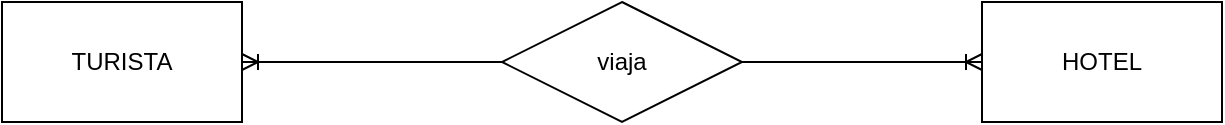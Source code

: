 <mxfile version="20.7.4" type="device" pages="9"><diagram id="7Biz6ObxISlbo6kRISW6" name="02-turistas-hoteles"><mxGraphModel dx="629" dy="646" grid="1" gridSize="10" guides="1" tooltips="1" connect="1" arrows="1" fold="1" page="1" pageScale="1" pageWidth="1169" pageHeight="827" math="0" shadow="0"><root><mxCell id="0"/><mxCell id="1" parent="0"/><mxCell id="pKk3KLmKgAxF_ej8kQSX-1" value="TURISTA" style="rounded=0;whiteSpace=wrap;html=1;" vertex="1" parent="1"><mxGeometry x="190" y="280" width="120" height="60" as="geometry"/></mxCell><mxCell id="pKk3KLmKgAxF_ej8kQSX-2" value="HOTEL" style="rounded=0;whiteSpace=wrap;html=1;" vertex="1" parent="1"><mxGeometry x="680" y="280" width="120" height="60" as="geometry"/></mxCell><mxCell id="pKk3KLmKgAxF_ej8kQSX-3" value="viaja" style="shape=rhombus;perimeter=rhombusPerimeter;whiteSpace=wrap;html=1;align=center;" vertex="1" parent="1"><mxGeometry x="440" y="280" width="120" height="60" as="geometry"/></mxCell><mxCell id="pKk3KLmKgAxF_ej8kQSX-5" value="" style="edgeStyle=entityRelationEdgeStyle;fontSize=12;html=1;endArrow=ERoneToMany;rounded=0;strokeWidth=1;entryX=1;entryY=0.5;entryDx=0;entryDy=0;exitX=0;exitY=0.5;exitDx=0;exitDy=0;" edge="1" parent="1" source="pKk3KLmKgAxF_ej8kQSX-3" target="pKk3KLmKgAxF_ej8kQSX-1"><mxGeometry width="100" height="100" relative="1" as="geometry"><mxPoint x="370" y="420" as="sourcePoint"/><mxPoint x="470" y="320" as="targetPoint"/></mxGeometry></mxCell><mxCell id="pKk3KLmKgAxF_ej8kQSX-6" value="" style="edgeStyle=entityRelationEdgeStyle;fontSize=12;html=1;endArrow=ERoneToMany;rounded=0;strokeWidth=1;entryX=0;entryY=0.5;entryDx=0;entryDy=0;exitX=1;exitY=0.5;exitDx=0;exitDy=0;" edge="1" parent="1" source="pKk3KLmKgAxF_ej8kQSX-3" target="pKk3KLmKgAxF_ej8kQSX-2"><mxGeometry width="100" height="100" relative="1" as="geometry"><mxPoint x="370" y="420" as="sourcePoint"/><mxPoint x="470" y="320" as="targetPoint"/></mxGeometry></mxCell></root></mxGraphModel></diagram><diagram id="ku_hWPQkqWwqOMfVdwgn" name="03-reyes"><mxGraphModel dx="2081" dy="937" grid="1" gridSize="10" guides="1" tooltips="1" connect="1" arrows="1" fold="1" page="1" pageScale="1" pageWidth="1169" pageHeight="827" math="0" shadow="0"><root><mxCell id="0"/><mxCell id="1" parent="0"/><mxCell id="S57xpXmTRe5Mco-njou3-1" value="REY" style="rounded=0;whiteSpace=wrap;html=1;" vertex="1" parent="1"><mxGeometry x="180" y="320" width="120" height="60" as="geometry"/></mxCell><mxCell id="S57xpXmTRe5Mco-njou3-2" value="PAIS" style="rounded=0;whiteSpace=wrap;html=1;" vertex="1" parent="1"><mxGeometry x="630" y="320" width="120" height="60" as="geometry"/></mxCell><mxCell id="S57xpXmTRe5Mco-njou3-3" value="reina" style="shape=rhombus;perimeter=rhombusPerimeter;whiteSpace=wrap;html=1;align=center;" vertex="1" parent="1"><mxGeometry x="420" y="320" width="120" height="60" as="geometry"/></mxCell><mxCell id="S57xpXmTRe5Mco-njou3-4" value="" style="edgeStyle=entityRelationEdgeStyle;fontSize=12;html=1;endArrow=ERmandOne;rounded=0;strokeWidth=1;entryX=1;entryY=0.5;entryDx=0;entryDy=0;exitX=0;exitY=0.5;exitDx=0;exitDy=0;" edge="1" parent="1" source="S57xpXmTRe5Mco-njou3-3" target="S57xpXmTRe5Mco-njou3-1"><mxGeometry width="100" height="100" relative="1" as="geometry"><mxPoint x="420" y="530" as="sourcePoint"/><mxPoint x="520" y="430" as="targetPoint"/></mxGeometry></mxCell><mxCell id="S57xpXmTRe5Mco-njou3-5" value="" style="edgeStyle=entityRelationEdgeStyle;fontSize=12;html=1;endArrow=ERmandOne;rounded=0;strokeWidth=1;entryX=0;entryY=0.5;entryDx=0;entryDy=0;exitX=1;exitY=0.5;exitDx=0;exitDy=0;" edge="1" parent="1" source="S57xpXmTRe5Mco-njou3-3" target="S57xpXmTRe5Mco-njou3-2"><mxGeometry width="100" height="100" relative="1" as="geometry"><mxPoint x="420" y="530" as="sourcePoint"/><mxPoint x="520" y="430" as="targetPoint"/></mxGeometry></mxCell><mxCell id="S57xpXmTRe5Mco-njou3-6" value="hijo" style="shape=rhombus;perimeter=rhombusPerimeter;whiteSpace=wrap;html=1;align=center;" vertex="1" parent="1"><mxGeometry x="-70" y="320" width="120" height="60" as="geometry"/></mxCell><mxCell id="S57xpXmTRe5Mco-njou3-9" value="" style="edgeStyle=entityRelationEdgeStyle;fontSize=12;html=1;endArrow=ERzeroToMany;endFill=1;rounded=0;strokeWidth=1;entryX=0;entryY=0.75;entryDx=0;entryDy=0;exitX=1;exitY=0.5;exitDx=0;exitDy=0;" edge="1" parent="1" source="S57xpXmTRe5Mco-njou3-6" target="S57xpXmTRe5Mco-njou3-1"><mxGeometry width="100" height="100" relative="1" as="geometry"><mxPoint x="80" y="450" as="sourcePoint"/><mxPoint x="180" y="350" as="targetPoint"/></mxGeometry></mxCell><mxCell id="S57xpXmTRe5Mco-njou3-10" value="" style="edgeStyle=entityRelationEdgeStyle;fontSize=12;html=1;endArrow=ERmandOne;rounded=0;strokeWidth=1;exitX=1;exitY=0.5;exitDx=0;exitDy=0;entryX=0;entryY=0.25;entryDx=0;entryDy=0;" edge="1" parent="1" source="S57xpXmTRe5Mco-njou3-6" target="S57xpXmTRe5Mco-njou3-1"><mxGeometry width="100" height="100" relative="1" as="geometry"><mxPoint x="80" y="450" as="sourcePoint"/><mxPoint x="180" y="350" as="targetPoint"/></mxGeometry></mxCell><mxCell id="S57xpXmTRe5Mco-njou3-11" value="diff: rey PADRE de varios o ninguno (0:N)" style="text;html=1;align=center;verticalAlign=middle;resizable=0;points=[];autosize=1;strokeColor=none;fillColor=none;" vertex="1" parent="1"><mxGeometry x="-50" y="399" width="240" height="30" as="geometry"/></mxCell></root></mxGraphModel></diagram><diagram id="xg_hWmoSgZiaur-3xwdi" name="04-tienda-ropa"><mxGraphModel dx="912" dy="937" grid="1" gridSize="10" guides="1" tooltips="1" connect="1" arrows="1" fold="1" page="1" pageScale="1" pageWidth="1169" pageHeight="827" math="0" shadow="0"><root><mxCell id="0"/><mxCell id="1" parent="0"/><mxCell id="tUr7kQXD7LXKKqUXM4Gy-1" value="TIENDA" style="rounded=0;whiteSpace=wrap;html=1;" vertex="1" parent="1"><mxGeometry x="200" y="250" width="120" height="60" as="geometry"/></mxCell><mxCell id="tUr7kQXD7LXKKqUXM4Gy-2" value="PRENDA" style="rounded=0;whiteSpace=wrap;html=1;" vertex="1" parent="1"><mxGeometry x="600" y="250" width="120" height="60" as="geometry"/></mxCell><mxCell id="tUr7kQXD7LXKKqUXM4Gy-3" value="vende" style="shape=rhombus;perimeter=rhombusPerimeter;whiteSpace=wrap;html=1;align=center;" vertex="1" parent="1"><mxGeometry x="400" y="250" width="120" height="60" as="geometry"/></mxCell><mxCell id="tUr7kQXD7LXKKqUXM4Gy-4" value="" style="edgeStyle=entityRelationEdgeStyle;fontSize=12;html=1;endArrow=ERoneToMany;rounded=0;strokeWidth=1;entryX=1;entryY=0.5;entryDx=0;entryDy=0;exitX=0;exitY=0.5;exitDx=0;exitDy=0;" edge="1" parent="1" source="tUr7kQXD7LXKKqUXM4Gy-3" target="tUr7kQXD7LXKKqUXM4Gy-1"><mxGeometry width="100" height="100" relative="1" as="geometry"><mxPoint x="420" y="530" as="sourcePoint"/><mxPoint x="520" y="430" as="targetPoint"/></mxGeometry></mxCell><mxCell id="tUr7kQXD7LXKKqUXM4Gy-5" value="" style="edgeStyle=entityRelationEdgeStyle;fontSize=12;html=1;endArrow=ERoneToMany;rounded=0;strokeWidth=1;entryX=0;entryY=0.5;entryDx=0;entryDy=0;exitX=1;exitY=0.5;exitDx=0;exitDy=0;" edge="1" parent="1" source="tUr7kQXD7LXKKqUXM4Gy-3" target="tUr7kQXD7LXKKqUXM4Gy-2"><mxGeometry width="100" height="100" relative="1" as="geometry"><mxPoint x="420" y="530" as="sourcePoint"/><mxPoint x="520" y="430" as="targetPoint"/></mxGeometry></mxCell></root></mxGraphModel></diagram><diagram id="kVlp3L04JVWwtjW2xF58" name="05-instalaciones-ITEP"><mxGraphModel dx="912" dy="937" grid="1" gridSize="10" guides="1" tooltips="1" connect="1" arrows="1" fold="1" page="1" pageScale="1" pageWidth="1169" pageHeight="827" math="0" shadow="0"><root><mxCell id="0"/><mxCell id="1" parent="0"/><mxCell id="ehp-Nm_eT2Q1dVItp2EW-1" value="CENTRO" style="rounded=0;whiteSpace=wrap;html=1;" vertex="1" parent="1"><mxGeometry x="320" y="280" width="120" height="60" as="geometry"/></mxCell><mxCell id="ehp-Nm_eT2Q1dVItp2EW-3" value="tiene (I)" style="shape=rhombus;perimeter=rhombusPerimeter;whiteSpace=wrap;html=1;align=center;" vertex="1" parent="1"><mxGeometry x="520" y="280" width="120" height="60" as="geometry"/></mxCell><mxCell id="ehp-Nm_eT2Q1dVItp2EW-6" value="core:&amp;nbsp;&lt;br&gt;&lt;b&gt;DEPENCENCIA!&lt;/b&gt;" style="text;html=1;align=center;verticalAlign=middle;resizable=0;points=[];autosize=1;strokeColor=none;fillColor=none;" vertex="1" parent="1"><mxGeometry x="525" y="400" width="110" height="40" as="geometry"/></mxCell><mxCell id="ehp-Nm_eT2Q1dVItp2EW-7" value="AULA" style="shape=ext;margin=3;double=1;whiteSpace=wrap;html=1;align=center;" vertex="1" parent="1"><mxGeometry x="720" y="290" width="100" height="40" as="geometry"/></mxCell><mxCell id="ehp-Nm_eT2Q1dVItp2EW-8" value="" style="edgeStyle=entityRelationEdgeStyle;fontSize=12;html=1;endArrow=ERoneToMany;rounded=0;strokeWidth=1;exitX=1;exitY=0.5;exitDx=0;exitDy=0;entryX=0;entryY=0.5;entryDx=0;entryDy=0;" edge="1" parent="1" source="ehp-Nm_eT2Q1dVItp2EW-3" target="ehp-Nm_eT2Q1dVItp2EW-7"><mxGeometry width="100" height="100" relative="1" as="geometry"><mxPoint x="490" y="370" as="sourcePoint"/><mxPoint x="590" y="270" as="targetPoint"/></mxGeometry></mxCell><mxCell id="ehp-Nm_eT2Q1dVItp2EW-9" value="" style="edgeStyle=entityRelationEdgeStyle;fontSize=12;html=1;endArrow=ERmandOne;rounded=0;strokeWidth=1;entryX=1;entryY=0.5;entryDx=0;entryDy=0;exitX=0;exitY=0.5;exitDx=0;exitDy=0;" edge="1" parent="1" source="ehp-Nm_eT2Q1dVItp2EW-3" target="ehp-Nm_eT2Q1dVItp2EW-1"><mxGeometry width="100" height="100" relative="1" as="geometry"><mxPoint x="490" y="370" as="sourcePoint"/><mxPoint x="590" y="270" as="targetPoint"/></mxGeometry></mxCell></root></mxGraphModel></diagram><diagram id="hO_mNwwZCVoZYIUy1P_J" name="06-municipios"><mxGraphModel dx="925" dy="937" grid="1" gridSize="10" guides="1" tooltips="1" connect="1" arrows="1" fold="1" page="1" pageScale="1" pageWidth="1169" pageHeight="827" math="0" shadow="0"><root><mxCell id="0"/><mxCell id="1" parent="0"/><mxCell id="oENMXBbnTJO-_DMMOxpM-1" value="MUNICIPIO" style="rounded=0;whiteSpace=wrap;html=1;" vertex="1" parent="1"><mxGeometry x="200" y="240" width="120" height="60" as="geometry"/></mxCell><mxCell id="oENMXBbnTJO-_DMMOxpM-2" value="VIVIENDA" style="rounded=0;whiteSpace=wrap;html=1;" vertex="1" parent="1"><mxGeometry x="520" y="240" width="120" height="60" as="geometry"/></mxCell><mxCell id="oENMXBbnTJO-_DMMOxpM-3" value="PERSONA" style="rounded=0;whiteSpace=wrap;html=1;" vertex="1" parent="1"><mxGeometry x="920" y="240" width="120" height="60" as="geometry"/></mxCell><mxCell id="oENMXBbnTJO-_DMMOxpM-4" value="vendida" style="shape=rhombus;perimeter=rhombusPerimeter;whiteSpace=wrap;html=1;align=center;fillColor=#e1d5e7;strokeColor=#9673a6;" vertex="1" parent="1"><mxGeometry x="720" y="180" width="120" height="60" as="geometry"/></mxCell><mxCell id="oENMXBbnTJO-_DMMOxpM-5" value="habitada" style="shape=rhombus;perimeter=rhombusPerimeter;whiteSpace=wrap;html=1;align=center;fillColor=#e1d5e7;strokeColor=#9673a6;" vertex="1" parent="1"><mxGeometry x="720" y="240" width="120" height="60" as="geometry"/></mxCell><mxCell id="oENMXBbnTJO-_DMMOxpM-6" value="tiene" style="shape=rhombus;perimeter=rhombusPerimeter;whiteSpace=wrap;html=1;align=center;" vertex="1" parent="1"><mxGeometry x="360" y="240" width="120" height="60" as="geometry"/></mxCell><mxCell id="oENMXBbnTJO-_DMMOxpM-7" value="" style="edgeStyle=entityRelationEdgeStyle;fontSize=12;html=1;endArrow=ERmandOne;rounded=0;strokeWidth=1;entryX=1;entryY=0.5;entryDx=0;entryDy=0;exitX=0;exitY=0.5;exitDx=0;exitDy=0;" edge="1" parent="1" source="oENMXBbnTJO-_DMMOxpM-6" target="oENMXBbnTJO-_DMMOxpM-1"><mxGeometry width="100" height="100" relative="1" as="geometry"><mxPoint x="530" y="540" as="sourcePoint"/><mxPoint x="630" y="440" as="targetPoint"/></mxGeometry></mxCell><mxCell id="oENMXBbnTJO-_DMMOxpM-8" value="" style="edgeStyle=entityRelationEdgeStyle;fontSize=12;html=1;endArrow=ERoneToMany;rounded=0;strokeWidth=1;entryX=0;entryY=0.5;entryDx=0;entryDy=0;exitX=1;exitY=0.5;exitDx=0;exitDy=0;" edge="1" parent="1" source="oENMXBbnTJO-_DMMOxpM-6" target="oENMXBbnTJO-_DMMOxpM-2"><mxGeometry width="100" height="100" relative="1" as="geometry"><mxPoint x="530" y="540" as="sourcePoint"/><mxPoint x="630" y="440" as="targetPoint"/></mxGeometry></mxCell><mxCell id="oENMXBbnTJO-_DMMOxpM-12" value="cabezaFamilia" style="shape=rhombus;perimeter=rhombusPerimeter;whiteSpace=wrap;html=1;align=center;" vertex="1" parent="1"><mxGeometry x="720" y="300" width="120" height="60" as="geometry"/></mxCell><mxCell id="oENMXBbnTJO-_DMMOxpM-13" value="" style="edgeStyle=entityRelationEdgeStyle;fontSize=12;html=1;endArrow=ERzeroToMany;endFill=1;rounded=0;strokeWidth=1;exitX=0;exitY=0.5;exitDx=0;exitDy=0;entryX=1;entryY=0.25;entryDx=0;entryDy=0;" edge="1" parent="1" source="oENMXBbnTJO-_DMMOxpM-4" target="oENMXBbnTJO-_DMMOxpM-2"><mxGeometry width="100" height="100" relative="1" as="geometry"><mxPoint x="770" y="450" as="sourcePoint"/><mxPoint x="870" y="350" as="targetPoint"/></mxGeometry></mxCell><mxCell id="oENMXBbnTJO-_DMMOxpM-15" value="" style="edgeStyle=entityRelationEdgeStyle;fontSize=12;html=1;endArrow=ERmandOne;rounded=0;strokeWidth=1;exitX=0;exitY=0.5;exitDx=0;exitDy=0;entryX=1;entryY=0.75;entryDx=0;entryDy=0;" edge="1" parent="1" source="oENMXBbnTJO-_DMMOxpM-12" target="oENMXBbnTJO-_DMMOxpM-2"><mxGeometry width="100" height="100" relative="1" as="geometry"><mxPoint x="770" y="450" as="sourcePoint"/><mxPoint x="610" y="390" as="targetPoint"/></mxGeometry></mxCell><mxCell id="oENMXBbnTJO-_DMMOxpM-16" value="" style="edgeStyle=entityRelationEdgeStyle;fontSize=12;html=1;endArrow=ERzeroToMany;endFill=1;rounded=0;strokeWidth=1;entryX=0;entryY=0.25;entryDx=0;entryDy=0;exitX=1;exitY=0.5;exitDx=0;exitDy=0;" edge="1" parent="1" source="oENMXBbnTJO-_DMMOxpM-4" target="oENMXBbnTJO-_DMMOxpM-3"><mxGeometry width="100" height="100" relative="1" as="geometry"><mxPoint x="730" y="370" as="sourcePoint"/><mxPoint x="830" y="270" as="targetPoint"/></mxGeometry></mxCell><mxCell id="oENMXBbnTJO-_DMMOxpM-17" value="" style="edgeStyle=entityRelationEdgeStyle;fontSize=12;html=1;endArrow=ERmandOne;rounded=0;strokeWidth=1;entryX=0;entryY=0.75;entryDx=0;entryDy=0;exitX=1;exitY=0.5;exitDx=0;exitDy=0;" edge="1" parent="1" source="oENMXBbnTJO-_DMMOxpM-12" target="oENMXBbnTJO-_DMMOxpM-3"><mxGeometry width="100" height="100" relative="1" as="geometry"><mxPoint x="730" y="370" as="sourcePoint"/><mxPoint x="830" y="270" as="targetPoint"/></mxGeometry></mxCell><mxCell id="oENMXBbnTJO-_DMMOxpM-18" value="" style="edgeStyle=entityRelationEdgeStyle;fontSize=12;html=1;endArrow=ERmandOne;rounded=0;strokeWidth=1;entryX=1;entryY=0.5;entryDx=0;entryDy=0;exitX=0;exitY=0.5;exitDx=0;exitDy=0;" edge="1" parent="1" source="oENMXBbnTJO-_DMMOxpM-5" target="oENMXBbnTJO-_DMMOxpM-2"><mxGeometry width="100" height="100" relative="1" as="geometry"><mxPoint x="730" y="370" as="sourcePoint"/><mxPoint x="830" y="270" as="targetPoint"/></mxGeometry></mxCell><mxCell id="oENMXBbnTJO-_DMMOxpM-20" value="" style="edgeStyle=entityRelationEdgeStyle;fontSize=12;html=1;endArrow=ERzeroToMany;endFill=1;rounded=0;strokeWidth=1;entryX=0;entryY=0.5;entryDx=0;entryDy=0;exitX=1;exitY=0.5;exitDx=0;exitDy=0;" edge="1" parent="1" source="oENMXBbnTJO-_DMMOxpM-5" target="oENMXBbnTJO-_DMMOxpM-3"><mxGeometry width="100" height="100" relative="1" as="geometry"><mxPoint x="730" y="370" as="sourcePoint"/><mxPoint x="830" y="270" as="targetPoint"/></mxGeometry></mxCell><mxCell id="oENMXBbnTJO-_DMMOxpM-21" value="varias vendidas o no, habitadas o no;&lt;br&gt;vivir solo en una, comprar varias o no;&lt;br&gt;un cabeza por cada vivienda" style="text;html=1;align=center;verticalAlign=middle;resizable=0;points=[];autosize=1;strokeColor=none;fillColor=none;" vertex="1" parent="1"><mxGeometry x="490" y="354" width="230" height="60" as="geometry"/></mxCell></root></mxGraphModel></diagram><diagram id="I0IefsFb58eFEAROvNGW" name="07-tienda-ropa-2"><mxGraphModel dx="638" dy="646" grid="1" gridSize="10" guides="1" tooltips="1" connect="1" arrows="1" fold="1" page="1" pageScale="1" pageWidth="1169" pageHeight="827" math="0" shadow="0"><root><mxCell id="0"/><mxCell id="1" parent="0"/><mxCell id="62XB2O0yNgTE1Hb9m_5q-1" value="TIENDA" style="rounded=0;whiteSpace=wrap;html=1;" vertex="1" parent="1"><mxGeometry x="200" y="250" width="120" height="60" as="geometry"/></mxCell><mxCell id="62XB2O0yNgTE1Hb9m_5q-2" value="PRENDA" style="rounded=0;whiteSpace=wrap;html=1;" vertex="1" parent="1"><mxGeometry x="600" y="250" width="120" height="60" as="geometry"/></mxCell><mxCell id="62XB2O0yNgTE1Hb9m_5q-3" value="vende" style="shape=rhombus;perimeter=rhombusPerimeter;whiteSpace=wrap;html=1;align=center;" vertex="1" parent="1"><mxGeometry x="400" y="250" width="120" height="60" as="geometry"/></mxCell><mxCell id="62XB2O0yNgTE1Hb9m_5q-4" value="" style="edgeStyle=entityRelationEdgeStyle;fontSize=12;html=1;endArrow=ERoneToMany;rounded=0;strokeWidth=1;entryX=1;entryY=0.5;entryDx=0;entryDy=0;exitX=0;exitY=0.5;exitDx=0;exitDy=0;" edge="1" parent="1" source="62XB2O0yNgTE1Hb9m_5q-3" target="62XB2O0yNgTE1Hb9m_5q-1"><mxGeometry width="100" height="100" relative="1" as="geometry"><mxPoint x="420" y="530" as="sourcePoint"/><mxPoint x="520" y="430" as="targetPoint"/></mxGeometry></mxCell><mxCell id="Y9aNo7v-7whcknKkhawQ-1" value="" style="edgeStyle=entityRelationEdgeStyle;fontSize=12;html=1;endArrow=ERoneToMany;rounded=0;strokeWidth=1;entryX=0;entryY=0.5;entryDx=0;entryDy=0;exitX=1;exitY=0.5;exitDx=0;exitDy=0;" edge="1" parent="1"><mxGeometry width="100" height="100" relative="1" as="geometry"><mxPoint x="520" y="280" as="sourcePoint"/><mxPoint x="600" y="280" as="targetPoint"/></mxGeometry></mxCell><mxCell id="Y9aNo7v-7whcknKkhawQ-2" value="" style="strokeWidth=1;html=1;shape=mxgraph.flowchart.annotation_2;align=left;labelPosition=right;pointerEvents=1;direction=south;" vertex="1" parent="1"><mxGeometry x="600" y="310" width="120" height="130" as="geometry"/></mxCell><mxCell id="Y9aNo7v-7whcknKkhawQ-3" value="ABRIGO" style="rounded=0;whiteSpace=wrap;html=1;strokeWidth=1;" vertex="1" parent="1"><mxGeometry x="670" y="430" width="120" height="60" as="geometry"/></mxCell><mxCell id="Y9aNo7v-7whcknKkhawQ-4" value="PANTALON" style="rounded=0;whiteSpace=wrap;html=1;strokeWidth=1;" vertex="1" parent="1"><mxGeometry x="530" y="430" width="120" height="60" as="geometry"/></mxCell><mxCell id="Y9aNo7v-7whcknKkhawQ-5" value="" style="triangle;whiteSpace=wrap;html=1;strokeWidth=1;direction=south;" vertex="1" parent="1"><mxGeometry x="642.5" y="320" width="35" height="30" as="geometry"/></mxCell><mxCell id="Y9aNo7v-7whcknKkhawQ-6" value="" style="shape=requiredInterface;html=1;verticalLabelPosition=bottom;sketch=0;strokeWidth=1;direction=south;" vertex="1" parent="1"><mxGeometry x="650" y="350" width="20" height="10" as="geometry"/></mxCell></root></mxGraphModel></diagram><diagram id="3BKOlF3ZF8tRnr7I9Dpf" name="08-videoclub"><mxGraphModel dx="1156" dy="1171" grid="1" gridSize="10" guides="1" tooltips="1" connect="1" arrows="1" fold="1" page="1" pageScale="1" pageWidth="1169" pageHeight="827" math="0" shadow="0"><root><mxCell id="0"/><mxCell id="1" parent="0"/><mxCell id="WaqKO4JfwxXM66KfN3iP-1" value="PELICULA" style="rounded=0;whiteSpace=wrap;html=1;strokeWidth=1;" vertex="1" parent="1"><mxGeometry x="560" y="370" width="120" height="60" as="geometry"/></mxCell><mxCell id="WaqKO4JfwxXM66KfN3iP-2" value="EJEMPLAR" style="rounded=0;whiteSpace=wrap;html=1;strokeWidth=1;" vertex="1" parent="1"><mxGeometry x="920" y="370" width="120" height="60" as="geometry"/></mxCell><mxCell id="WaqKO4JfwxXM66KfN3iP-3" value="ACTOR" style="rounded=0;whiteSpace=wrap;html=1;strokeWidth=1;" vertex="1" parent="1"><mxGeometry x="160" y="310" width="120" height="60" as="geometry"/></mxCell><mxCell id="WaqKO4JfwxXM66KfN3iP-4" value="aparecen" style="shape=rhombus;perimeter=rhombusPerimeter;whiteSpace=wrap;html=1;align=center;strokeWidth=1;" vertex="1" parent="1"><mxGeometry x="360" y="310" width="120" height="60" as="geometry"/></mxCell><mxCell id="WaqKO4JfwxXM66KfN3iP-5" value="protagonizan" style="shape=rhombus;perimeter=rhombusPerimeter;whiteSpace=wrap;html=1;align=center;strokeWidth=1;" vertex="1" parent="1"><mxGeometry x="360" y="370" width="120" height="60" as="geometry"/></mxCell><mxCell id="9wrheT5lmxrVZhpDRehc-1" value="" style="edgeStyle=entityRelationEdgeStyle;fontSize=12;html=1;endArrow=ERoneToMany;rounded=0;strokeWidth=1;exitX=0;exitY=0.5;exitDx=0;exitDy=0;entryX=1;entryY=0.5;entryDx=0;entryDy=0;" edge="1" parent="1" source="WaqKO4JfwxXM66KfN3iP-4" target="WaqKO4JfwxXM66KfN3iP-3"><mxGeometry width="100" height="100" relative="1" as="geometry"><mxPoint x="510" y="510" as="sourcePoint"/><mxPoint x="610" y="410" as="targetPoint"/></mxGeometry></mxCell><mxCell id="9wrheT5lmxrVZhpDRehc-2" value="" style="edgeStyle=entityRelationEdgeStyle;fontSize=12;html=1;endArrow=ERoneToMany;rounded=0;strokeWidth=1;exitX=1;exitY=0.5;exitDx=0;exitDy=0;entryX=0;entryY=0.25;entryDx=0;entryDy=0;" edge="1" parent="1" source="WaqKO4JfwxXM66KfN3iP-4" target="WaqKO4JfwxXM66KfN3iP-1"><mxGeometry width="100" height="100" relative="1" as="geometry"><mxPoint x="510" y="510" as="sourcePoint"/><mxPoint x="610" y="410" as="targetPoint"/></mxGeometry></mxCell><mxCell id="9wrheT5lmxrVZhpDRehc-4" value="" style="edgeStyle=entityRelationEdgeStyle;fontSize=12;html=1;endArrow=ERmandOne;rounded=0;strokeWidth=1;entryX=1;entryY=0.75;entryDx=0;entryDy=0;exitX=0;exitY=0.5;exitDx=0;exitDy=0;" edge="1" parent="1" source="WaqKO4JfwxXM66KfN3iP-5" target="WaqKO4JfwxXM66KfN3iP-3"><mxGeometry width="100" height="100" relative="1" as="geometry"><mxPoint x="510" y="510" as="sourcePoint"/><mxPoint x="610" y="410" as="targetPoint"/></mxGeometry></mxCell><mxCell id="9wrheT5lmxrVZhpDRehc-5" value="diff: relación VS atributo de relación" style="text;html=1;align=center;verticalAlign=middle;resizable=0;points=[];autosize=1;strokeColor=none;fillColor=none;" vertex="1" parent="1"><mxGeometry x="260" y="210" width="210" height="30" as="geometry"/></mxCell><mxCell id="9wrheT5lmxrVZhpDRehc-6" value="DIRECTOR" style="rounded=0;whiteSpace=wrap;html=1;strokeWidth=1;" vertex="1" parent="1"><mxGeometry x="160" y="430" width="120" height="60" as="geometry"/></mxCell><mxCell id="9wrheT5lmxrVZhpDRehc-7" value="dirige" style="shape=rhombus;perimeter=rhombusPerimeter;whiteSpace=wrap;html=1;align=center;strokeWidth=1;" vertex="1" parent="1"><mxGeometry x="360" y="430" width="120" height="60" as="geometry"/></mxCell><mxCell id="9wrheT5lmxrVZhpDRehc-8" value="" style="edgeStyle=entityRelationEdgeStyle;fontSize=12;html=1;endArrow=ERoneToMany;rounded=0;strokeWidth=1;entryX=0;entryY=0.75;entryDx=0;entryDy=0;exitX=1;exitY=0.5;exitDx=0;exitDy=0;" edge="1" parent="1" source="9wrheT5lmxrVZhpDRehc-7" target="WaqKO4JfwxXM66KfN3iP-1"><mxGeometry width="100" height="100" relative="1" as="geometry"><mxPoint x="410" y="430" as="sourcePoint"/><mxPoint x="510" y="330" as="targetPoint"/></mxGeometry></mxCell><mxCell id="9wrheT5lmxrVZhpDRehc-9" value="" style="edgeStyle=entityRelationEdgeStyle;fontSize=12;html=1;endArrow=ERmandOne;rounded=0;strokeWidth=1;entryX=1;entryY=0.5;entryDx=0;entryDy=0;exitX=0;exitY=0.5;exitDx=0;exitDy=0;" edge="1" parent="1" source="9wrheT5lmxrVZhpDRehc-7" target="9wrheT5lmxrVZhpDRehc-6"><mxGeometry width="100" height="100" relative="1" as="geometry"><mxPoint x="410" y="430" as="sourcePoint"/><mxPoint x="510" y="330" as="targetPoint"/></mxGeometry></mxCell><mxCell id="9wrheT5lmxrVZhpDRehc-10" value="" style="edgeStyle=entityRelationEdgeStyle;fontSize=12;html=1;endArrow=ERzeroToMany;endFill=1;rounded=0;strokeWidth=1;entryX=0;entryY=0.5;entryDx=0;entryDy=0;exitX=1;exitY=0.5;exitDx=0;exitDy=0;" edge="1" parent="1" source="WaqKO4JfwxXM66KfN3iP-5" target="WaqKO4JfwxXM66KfN3iP-1"><mxGeometry width="100" height="100" relative="1" as="geometry"><mxPoint x="410" y="430" as="sourcePoint"/><mxPoint x="510" y="330" as="targetPoint"/></mxGeometry></mxCell><mxCell id="9wrheT5lmxrVZhpDRehc-11" value="tiene (I)" style="shape=rhombus;double=1;perimeter=rhombusPerimeter;whiteSpace=wrap;html=1;align=center;strokeWidth=1;" vertex="1" parent="1"><mxGeometry x="740" y="370" width="120" height="60" as="geometry"/></mxCell><mxCell id="9wrheT5lmxrVZhpDRehc-12" value="" style="edgeStyle=entityRelationEdgeStyle;fontSize=12;html=1;endArrow=ERoneToMany;rounded=0;strokeWidth=1;entryX=0;entryY=0.5;entryDx=0;entryDy=0;exitX=1;exitY=0.5;exitDx=0;exitDy=0;" edge="1" parent="1" source="9wrheT5lmxrVZhpDRehc-11" target="WaqKO4JfwxXM66KfN3iP-2"><mxGeometry width="100" height="100" relative="1" as="geometry"><mxPoint x="820" y="450" as="sourcePoint"/><mxPoint x="920" y="350" as="targetPoint"/></mxGeometry></mxCell><mxCell id="9wrheT5lmxrVZhpDRehc-13" value="" style="edgeStyle=entityRelationEdgeStyle;fontSize=12;html=1;endArrow=ERmandOne;rounded=0;strokeWidth=1;entryX=1;entryY=0.5;entryDx=0;entryDy=0;exitX=0;exitY=0.5;exitDx=0;exitDy=0;" edge="1" parent="1" source="9wrheT5lmxrVZhpDRehc-11" target="WaqKO4JfwxXM66KfN3iP-1"><mxGeometry width="100" height="100" relative="1" as="geometry"><mxPoint x="820" y="450" as="sourcePoint"/><mxPoint x="920" y="350" as="targetPoint"/></mxGeometry></mxCell><mxCell id="9wrheT5lmxrVZhpDRehc-14" value="SOCIO" style="rounded=0;whiteSpace=wrap;html=1;strokeWidth=1;" vertex="1" parent="1"><mxGeometry x="1280" y="370" width="120" height="60" as="geometry"/></mxCell><mxCell id="9wrheT5lmxrVZhpDRehc-15" value="alquiler" style="shape=rhombus;perimeter=rhombusPerimeter;whiteSpace=wrap;html=1;align=center;strokeWidth=1;" vertex="1" parent="1"><mxGeometry x="1100" y="370" width="120" height="60" as="geometry"/></mxCell><mxCell id="9wrheT5lmxrVZhpDRehc-17" value="" style="edgeStyle=entityRelationEdgeStyle;fontSize=12;html=1;endArrow=ERzeroToMany;endFill=1;rounded=0;strokeWidth=1;entryX=0;entryY=0.5;entryDx=0;entryDy=0;" edge="1" parent="1" target="9wrheT5lmxrVZhpDRehc-14"><mxGeometry width="100" height="100" relative="1" as="geometry"><mxPoint x="1220" y="400" as="sourcePoint"/><mxPoint x="1180" y="290" as="targetPoint"/></mxGeometry></mxCell><mxCell id="9wrheT5lmxrVZhpDRehc-18" value="" style="edgeStyle=entityRelationEdgeStyle;fontSize=12;html=1;endArrow=ERoneToMany;rounded=0;strokeWidth=1;entryX=1;entryY=0.5;entryDx=0;entryDy=0;exitX=0;exitY=0.5;exitDx=0;exitDy=0;" edge="1" parent="1" source="9wrheT5lmxrVZhpDRehc-15" target="WaqKO4JfwxXM66KfN3iP-2"><mxGeometry width="100" height="100" relative="1" as="geometry"><mxPoint x="1100" y="400" as="sourcePoint"/><mxPoint x="1190" y="320" as="targetPoint"/></mxGeometry></mxCell><mxCell id="9wrheT5lmxrVZhpDRehc-19" value="avala" style="shape=rhombus;perimeter=rhombusPerimeter;whiteSpace=wrap;html=1;align=center;strokeWidth=1;" vertex="1" parent="1"><mxGeometry x="1480" y="370" width="120" height="60" as="geometry"/></mxCell><mxCell id="9wrheT5lmxrVZhpDRehc-20" value="" style="edgeStyle=entityRelationEdgeStyle;fontSize=12;html=1;endArrow=ERmandOne;rounded=0;strokeWidth=1;entryX=1;entryY=0.25;entryDx=0;entryDy=0;exitX=0;exitY=0.5;exitDx=0;exitDy=0;" edge="1" parent="1" source="9wrheT5lmxrVZhpDRehc-19" target="9wrheT5lmxrVZhpDRehc-14"><mxGeometry width="100" height="100" relative="1" as="geometry"><mxPoint x="1370" y="410" as="sourcePoint"/><mxPoint x="1470" y="310" as="targetPoint"/></mxGeometry></mxCell><mxCell id="9wrheT5lmxrVZhpDRehc-21" value="" style="edgeStyle=entityRelationEdgeStyle;fontSize=12;html=1;endArrow=ERzeroToMany;endFill=1;rounded=0;strokeWidth=1;entryX=1;entryY=0.75;entryDx=0;entryDy=0;exitX=0;exitY=0.5;exitDx=0;exitDy=0;" edge="1" parent="1" source="9wrheT5lmxrVZhpDRehc-19" target="9wrheT5lmxrVZhpDRehc-14"><mxGeometry width="100" height="100" relative="1" as="geometry"><mxPoint x="1370" y="410" as="sourcePoint"/><mxPoint x="1470" y="310" as="targetPoint"/></mxGeometry></mxCell></root></mxGraphModel></diagram><diagram id="4RPgD8fKekqoafpz1Qmv" name="09-Startrekfans"><mxGraphModel dx="3426" dy="1102" grid="1" gridSize="10" guides="1" tooltips="1" connect="1" arrows="1" fold="1" page="1" pageScale="1" pageWidth="1169" pageHeight="827" math="0" shadow="0"><root><mxCell id="0"/><mxCell id="1" parent="0"/><mxCell id="7bab5IqCn-ZECGbdzMVA-1" value="ACTOR" style="rounded=0;whiteSpace=wrap;html=1;" vertex="1" parent="1"><mxGeometry x="110" y="160" width="120" height="60" as="geometry"/></mxCell><mxCell id="7bab5IqCn-ZECGbdzMVA-3" value="Nacimiento" style="ellipse;whiteSpace=wrap;html=1;fillColor=#d5e8d4;strokeColor=#82b366;" vertex="1" parent="1"><mxGeometry x="-40" y="210" width="120" height="80" as="geometry"/></mxCell><mxCell id="7bab5IqCn-ZECGbdzMVA-5" value="Codigo" style="ellipse;whiteSpace=wrap;html=1;fillColor=#f8cecc;strokeColor=#b85450;" vertex="1" parent="1"><mxGeometry x="-40" y="90" width="120" height="80" as="geometry"/></mxCell><mxCell id="7bab5IqCn-ZECGbdzMVA-10" value="PERSONAJE" style="rounded=0;whiteSpace=wrap;html=1;" vertex="1" parent="1"><mxGeometry x="110" y="550" width="120" height="60" as="geometry"/></mxCell><mxCell id="7bab5IqCn-ZECGbdzMVA-11" value="Codigo" style="ellipse;whiteSpace=wrap;html=1;fillColor=#f8cecc;strokeColor=#b85450;" vertex="1" parent="1"><mxGeometry x="110" y="450" width="120" height="80" as="geometry"/></mxCell><mxCell id="7bab5IqCn-ZECGbdzMVA-24" value="" style="endArrow=none;html=1;rounded=0;entryX=1;entryY=0;entryDx=0;entryDy=0;exitX=0;exitY=1;exitDx=0;exitDy=0;" edge="1" parent="1" source="7bab5IqCn-ZECGbdzMVA-1" target="7bab5IqCn-ZECGbdzMVA-3"><mxGeometry width="50" height="50" relative="1" as="geometry"><mxPoint x="320" y="490" as="sourcePoint"/><mxPoint x="370" y="440" as="targetPoint"/></mxGeometry></mxCell><mxCell id="7bab5IqCn-ZECGbdzMVA-25" value="" style="endArrow=none;html=1;rounded=0;entryX=1;entryY=1;entryDx=0;entryDy=0;exitX=0;exitY=0;exitDx=0;exitDy=0;" edge="1" parent="1" source="7bab5IqCn-ZECGbdzMVA-1" target="7bab5IqCn-ZECGbdzMVA-5"><mxGeometry width="50" height="50" relative="1" as="geometry"><mxPoint x="320" y="490" as="sourcePoint"/><mxPoint x="370" y="440" as="targetPoint"/></mxGeometry></mxCell><mxCell id="7bab5IqCn-ZECGbdzMVA-26" value="" style="endArrow=none;html=1;rounded=0;entryX=0.5;entryY=1;entryDx=0;entryDy=0;exitX=0.5;exitY=0;exitDx=0;exitDy=0;" edge="1" parent="1" source="7bab5IqCn-ZECGbdzMVA-10" target="7bab5IqCn-ZECGbdzMVA-11"><mxGeometry width="50" height="50" relative="1" as="geometry"><mxPoint x="310" y="490" as="sourcePoint"/><mxPoint x="360" y="440" as="targetPoint"/></mxGeometry></mxCell><mxCell id="7bab5IqCn-ZECGbdzMVA-27" value="interpreta" style="shape=rhombus;perimeter=rhombusPerimeter;whiteSpace=wrap;html=1;align=center;" vertex="1" parent="1"><mxGeometry x="110" y="360" width="120" height="60" as="geometry"/></mxCell><mxCell id="7bab5IqCn-ZECGbdzMVA-28" value="" style="edgeStyle=entityRelationEdgeStyle;fontSize=12;html=1;endArrow=ERmandOne;rounded=0;entryX=1;entryY=0.5;entryDx=0;entryDy=0;exitX=1;exitY=0.5;exitDx=0;exitDy=0;" edge="1" parent="1" source="7bab5IqCn-ZECGbdzMVA-27" target="7bab5IqCn-ZECGbdzMVA-1"><mxGeometry width="100" height="100" relative="1" as="geometry"><mxPoint x="280" y="520" as="sourcePoint"/><mxPoint x="380" y="420" as="targetPoint"/></mxGeometry></mxCell><mxCell id="7bab5IqCn-ZECGbdzMVA-29" value="" style="edgeStyle=entityRelationEdgeStyle;fontSize=12;html=1;endArrow=ERmandOne;rounded=0;entryX=1;entryY=0.25;entryDx=0;entryDy=0;exitX=1;exitY=0.5;exitDx=0;exitDy=0;" edge="1" parent="1" source="7bab5IqCn-ZECGbdzMVA-27" target="7bab5IqCn-ZECGbdzMVA-10"><mxGeometry width="100" height="100" relative="1" as="geometry"><mxPoint x="280" y="520" as="sourcePoint"/><mxPoint x="380" y="420" as="targetPoint"/></mxGeometry></mxCell><mxCell id="7bab5IqCn-ZECGbdzMVA-30" value="superior" style="shape=rhombus;perimeter=rhombusPerimeter;whiteSpace=wrap;html=1;align=center;" vertex="1" parent="1"><mxGeometry x="390" y="550" width="120" height="60" as="geometry"/></mxCell><mxCell id="7bab5IqCn-ZECGbdzMVA-32" value="" style="edgeStyle=entityRelationEdgeStyle;fontSize=12;html=1;endArrow=ERmandOne;rounded=0;entryX=1;entryY=0.5;entryDx=0;entryDy=0;exitX=0;exitY=0.5;exitDx=0;exitDy=0;" edge="1" parent="1" source="7bab5IqCn-ZECGbdzMVA-30" target="7bab5IqCn-ZECGbdzMVA-10"><mxGeometry width="100" height="100" relative="1" as="geometry"><mxPoint x="-20" y="560" as="sourcePoint"/><mxPoint x="80" y="460" as="targetPoint"/></mxGeometry></mxCell><mxCell id="7bab5IqCn-ZECGbdzMVA-33" value="" style="edgeStyle=entityRelationEdgeStyle;fontSize=12;html=1;endArrow=ERzeroToMany;endFill=1;rounded=0;exitX=0;exitY=0.5;exitDx=0;exitDy=0;entryX=1;entryY=0.75;entryDx=0;entryDy=0;" edge="1" parent="1" source="7bab5IqCn-ZECGbdzMVA-30" target="7bab5IqCn-ZECGbdzMVA-10"><mxGeometry width="100" height="100" relative="1" as="geometry"><mxPoint x="-20" y="560" as="sourcePoint"/><mxPoint x="80" y="460" as="targetPoint"/></mxGeometry></mxCell><mxCell id="7bab5IqCn-ZECGbdzMVA-34" value="PELICULA" style="rounded=0;whiteSpace=wrap;html=1;" vertex="1" parent="1"><mxGeometry x="-420" y="490" width="120" height="60" as="geometry"/></mxCell><mxCell id="7bab5IqCn-ZECGbdzMVA-35" value="protagoniza" style="shape=rhombus;perimeter=rhombusPerimeter;whiteSpace=wrap;html=1;align=center;" vertex="1" parent="1"><mxGeometry x="-170" y="550" width="120" height="60" as="geometry"/></mxCell><mxCell id="7bab5IqCn-ZECGbdzMVA-36" value="aparece" style="shape=rhombus;perimeter=rhombusPerimeter;whiteSpace=wrap;html=1;align=center;" vertex="1" parent="1"><mxGeometry x="-170" y="480" width="120" height="60" as="geometry"/></mxCell><mxCell id="7bab5IqCn-ZECGbdzMVA-41" value="" style="edgeStyle=entityRelationEdgeStyle;fontSize=12;html=1;endArrow=ERoneToMany;rounded=0;entryX=1.011;entryY=0.327;entryDx=0;entryDy=0;exitX=0;exitY=0.5;exitDx=0;exitDy=0;entryPerimeter=0;" edge="1" parent="1" source="7bab5IqCn-ZECGbdzMVA-36" target="7bab5IqCn-ZECGbdzMVA-34"><mxGeometry width="100" height="100" relative="1" as="geometry"><mxPoint x="-100" y="720" as="sourcePoint"/><mxPoint y="620" as="targetPoint"/></mxGeometry></mxCell><mxCell id="7bab5IqCn-ZECGbdzMVA-42" value="" style="edgeStyle=entityRelationEdgeStyle;fontSize=12;html=1;endArrow=ERoneToMany;rounded=0;entryX=0;entryY=0.25;entryDx=0;entryDy=0;exitX=1;exitY=0.5;exitDx=0;exitDy=0;" edge="1" parent="1" source="7bab5IqCn-ZECGbdzMVA-36" target="7bab5IqCn-ZECGbdzMVA-10"><mxGeometry width="100" height="100" relative="1" as="geometry"><mxPoint x="-100" y="720" as="sourcePoint"/><mxPoint y="620" as="targetPoint"/></mxGeometry></mxCell><mxCell id="7bab5IqCn-ZECGbdzMVA-43" value="" style="edgeStyle=entityRelationEdgeStyle;fontSize=12;html=1;endArrow=ERmandOne;rounded=0;exitX=1;exitY=0.5;exitDx=0;exitDy=0;" edge="1" parent="1" source="7bab5IqCn-ZECGbdzMVA-35"><mxGeometry width="100" height="100" relative="1" as="geometry"><mxPoint x="-100" y="720" as="sourcePoint"/><mxPoint x="110" y="580" as="targetPoint"/></mxGeometry></mxCell><mxCell id="7bab5IqCn-ZECGbdzMVA-44" value="" style="edgeStyle=entityRelationEdgeStyle;fontSize=12;html=1;endArrow=ERzeroToMany;endFill=1;rounded=0;entryX=1;entryY=0.75;entryDx=0;entryDy=0;exitX=0;exitY=0.5;exitDx=0;exitDy=0;" edge="1" parent="1" source="7bab5IqCn-ZECGbdzMVA-35" target="7bab5IqCn-ZECGbdzMVA-34"><mxGeometry width="100" height="100" relative="1" as="geometry"><mxPoint x="-40" y="690" as="sourcePoint"/><mxPoint x="60" y="590" as="targetPoint"/></mxGeometry></mxCell><mxCell id="7bab5IqCn-ZECGbdzMVA-45" value="Varios personajes aparecen en varias películas SIEMPRE" style="text;html=1;align=center;verticalAlign=middle;resizable=0;points=[];autosize=1;strokeColor=none;fillColor=none;" vertex="1" parent="1"><mxGeometry x="-420" y="420" width="330" height="30" as="geometry"/></mxCell><mxCell id="7bab5IqCn-ZECGbdzMVA-46" value="Un personaje protagoniza varias o ninguna&amp;nbsp;" style="text;html=1;align=center;verticalAlign=middle;resizable=0;points=[];autosize=1;strokeColor=none;fillColor=none;" vertex="1" parent="1"><mxGeometry x="-510" y="375" width="260" height="30" as="geometry"/></mxCell><mxCell id="7bab5IqCn-ZECGbdzMVA-47" value="CAPITULO" style="rounded=0;whiteSpace=wrap;html=1;" vertex="1" parent="1"><mxGeometry x="-420" y="620" width="120" height="60" as="geometry"/></mxCell><mxCell id="7bab5IqCn-ZECGbdzMVA-48" value="aparece" style="shape=rhombus;perimeter=rhombusPerimeter;whiteSpace=wrap;html=1;align=center;" vertex="1" parent="1"><mxGeometry x="-170" y="620" width="120" height="60" as="geometry"/></mxCell><mxCell id="7bab5IqCn-ZECGbdzMVA-49" value="" style="edgeStyle=entityRelationEdgeStyle;fontSize=12;html=1;endArrow=ERoneToMany;rounded=0;entryX=1;entryY=0.5;entryDx=0;entryDy=0;exitX=0;exitY=0.5;exitDx=0;exitDy=0;" edge="1" parent="1" source="7bab5IqCn-ZECGbdzMVA-48" target="7bab5IqCn-ZECGbdzMVA-47"><mxGeometry width="100" height="100" relative="1" as="geometry"><mxPoint x="-160" y="540" as="sourcePoint"/><mxPoint x="-60" y="440" as="targetPoint"/></mxGeometry></mxCell><mxCell id="7bab5IqCn-ZECGbdzMVA-50" value="" style="edgeStyle=entityRelationEdgeStyle;fontSize=12;html=1;endArrow=ERoneToMany;rounded=0;entryX=0;entryY=0.75;entryDx=0;entryDy=0;exitX=1;exitY=0.5;exitDx=0;exitDy=0;" edge="1" parent="1" source="7bab5IqCn-ZECGbdzMVA-48" target="7bab5IqCn-ZECGbdzMVA-10"><mxGeometry width="100" height="100" relative="1" as="geometry"><mxPoint x="-160" y="540" as="sourcePoint"/><mxPoint x="-60" y="440" as="targetPoint"/></mxGeometry></mxCell><mxCell id="7bab5IqCn-ZECGbdzMVA-51" value="" style="strokeWidth=2;html=1;shape=mxgraph.flowchart.annotation_2;align=left;labelPosition=right;pointerEvents=1;direction=south;" vertex="1" parent="1"><mxGeometry x="30" y="610" width="260" height="200" as="geometry"/></mxCell><mxCell id="7bab5IqCn-ZECGbdzMVA-52" value="" style="endArrow=none;html=1;rounded=0;entryX=0.499;entryY=0.504;entryDx=0;entryDy=0;entryPerimeter=0;strokeWidth=2;exitX=0.5;exitY=0;exitDx=0;exitDy=0;" edge="1" parent="1" source="7bab5IqCn-ZECGbdzMVA-54" target="7bab5IqCn-ZECGbdzMVA-51"><mxGeometry width="50" height="50" relative="1" as="geometry"><mxPoint x="169" y="800" as="sourcePoint"/><mxPoint x="180" y="710" as="targetPoint"/></mxGeometry></mxCell><mxCell id="7bab5IqCn-ZECGbdzMVA-53" value="KLINGON" style="rounded=0;whiteSpace=wrap;html=1;" vertex="1" parent="1"><mxGeometry x="230" y="810" width="120" height="60" as="geometry"/></mxCell><mxCell id="7bab5IqCn-ZECGbdzMVA-54" value="VULCANO" style="rounded=0;whiteSpace=wrap;html=1;" vertex="1" parent="1"><mxGeometry x="100" y="810" width="120" height="60" as="geometry"/></mxCell><mxCell id="7bab5IqCn-ZECGbdzMVA-55" value="HUMANO" style="rounded=0;whiteSpace=wrap;html=1;" vertex="1" parent="1"><mxGeometry x="-30" y="810" width="120" height="60" as="geometry"/></mxCell><mxCell id="7bab5IqCn-ZECGbdzMVA-56" value="" style="triangle;whiteSpace=wrap;html=1;direction=south;" vertex="1" parent="1"><mxGeometry x="135" y="640" width="50" height="40" as="geometry"/></mxCell><mxCell id="7bab5IqCn-ZECGbdzMVA-57" value="visita" style="shape=rhombus;perimeter=rhombusPerimeter;whiteSpace=wrap;html=1;align=center;" vertex="1" parent="1"><mxGeometry x="-650" y="620" width="120" height="60" as="geometry"/></mxCell><mxCell id="7bab5IqCn-ZECGbdzMVA-59" value="PLANETA" style="rounded=0;whiteSpace=wrap;html=1;" vertex="1" parent="1"><mxGeometry x="-860" y="560" width="120" height="60" as="geometry"/></mxCell><mxCell id="7bab5IqCn-ZECGbdzMVA-60" value="NAVE" style="rounded=0;whiteSpace=wrap;html=1;" vertex="1" parent="1"><mxGeometry x="-860" y="680" width="120" height="60" as="geometry"/></mxCell><mxCell id="7bab5IqCn-ZECGbdzMVA-61" value="" style="edgeStyle=entityRelationEdgeStyle;fontSize=12;html=1;endArrow=ERoneToMany;rounded=0;strokeWidth=1;entryX=0;entryY=0.25;entryDx=0;entryDy=0;exitX=1;exitY=0.5;exitDx=0;exitDy=0;" edge="1" parent="1" source="7bab5IqCn-ZECGbdzMVA-59" target="7bab5IqCn-ZECGbdzMVA-47"><mxGeometry width="100" height="100" relative="1" as="geometry"><mxPoint x="-630" y="780" as="sourcePoint"/><mxPoint x="-530" y="680" as="targetPoint"/></mxGeometry></mxCell><mxCell id="7bab5IqCn-ZECGbdzMVA-62" value="" style="edgeStyle=entityRelationEdgeStyle;fontSize=12;html=1;endArrow=ERoneToMany;rounded=0;strokeWidth=1;exitX=1;exitY=0.5;exitDx=0;exitDy=0;entryX=0;entryY=0.75;entryDx=0;entryDy=0;" edge="1" parent="1" source="7bab5IqCn-ZECGbdzMVA-60" target="7bab5IqCn-ZECGbdzMVA-47"><mxGeometry width="100" height="100" relative="1" as="geometry"><mxPoint x="-630" y="780" as="sourcePoint"/><mxPoint x="-530" y="680" as="targetPoint"/></mxGeometry></mxCell><mxCell id="7bab5IqCn-ZECGbdzMVA-63" value="LANZADERA" style="shape=ext;double=1;rounded=0;whiteSpace=wrap;html=1;" vertex="1" parent="1"><mxGeometry x="-1220" y="670" width="120" height="80" as="geometry"/></mxCell><mxCell id="7bab5IqCn-ZECGbdzMVA-64" value="tiene (I)" style="shape=rhombus;perimeter=rhombusPerimeter;whiteSpace=wrap;html=1;align=center;" vertex="1" parent="1"><mxGeometry x="-1050" y="680" width="120" height="60" as="geometry"/></mxCell></root></mxGraphModel></diagram><diagram id="Vq4rzEq7sS7cOe66qTP5" name="10-accidentes-geograficos"><mxGraphModel dx="806" dy="1929" grid="1" gridSize="10" guides="1" tooltips="1" connect="1" arrows="1" fold="1" page="1" pageScale="1" pageWidth="1169" pageHeight="827" math="0" shadow="0"><root><mxCell id="0"/><mxCell id="1" parent="0"/><mxCell id="wf4dvglvgJG7X2XyrHB5-5" value="" style="endArrow=none;html=1;rounded=0;strokeWidth=1;entryX=0.5;entryY=0.501;entryDx=0;entryDy=0;entryPerimeter=0;exitX=1;exitY=0.5;exitDx=0;exitDy=0;exitPerimeter=0;" edge="1" parent="1" source="wf4dvglvgJG7X2XyrHB5-4" target="wf4dvglvgJG7X2XyrHB5-4"><mxGeometry width="50" height="50" relative="1" as="geometry"><mxPoint x="550" y="460" as="sourcePoint"/><mxPoint x="600" y="410" as="targetPoint"/></mxGeometry></mxCell><mxCell id="wf4dvglvgJG7X2XyrHB5-4" value="" style="strokeWidth=1;html=1;shape=mxgraph.flowchart.annotation_2;align=left;labelPosition=right;pointerEvents=1;direction=south;" vertex="1" parent="1"><mxGeometry x="480" y="240" width="280" height="170" as="geometry"/></mxCell><mxCell id="wf4dvglvgJG7X2XyrHB5-1" value="RIO" style="rounded=0;whiteSpace=wrap;html=1;strokeWidth=1;fillColor=#fff2cc;strokeColor=#d6b656;" vertex="1" parent="1"><mxGeometry x="700" y="384" width="120" height="60" as="geometry"/></mxCell><mxCell id="wf4dvglvgJG7X2XyrHB5-2" value="MONTAÑA" style="rounded=0;whiteSpace=wrap;html=1;strokeWidth=1;" vertex="1" parent="1"><mxGeometry x="420" y="384" width="120" height="60" as="geometry"/></mxCell><mxCell id="wf4dvglvgJG7X2XyrHB5-3" value="LAGO" style="rounded=0;whiteSpace=wrap;html=1;strokeWidth=1;" vertex="1" parent="1"><mxGeometry x="560" y="384" width="120" height="60" as="geometry"/></mxCell><mxCell id="wf4dvglvgJG7X2XyrHB5-6" value="ACCIDENTE" style="rounded=0;whiteSpace=wrap;html=1;strokeWidth=1;" vertex="1" parent="1"><mxGeometry x="560" y="180" width="120" height="60" as="geometry"/></mxCell><mxCell id="wf4dvglvgJG7X2XyrHB5-7" value="" style="triangle;whiteSpace=wrap;html=1;strokeWidth=1;direction=south;" vertex="1" parent="1"><mxGeometry x="595" y="270" width="50" height="40" as="geometry"/></mxCell><mxCell id="wf4dvglvgJG7X2XyrHB5-9" value="" style="ellipse;whiteSpace=wrap;html=1;aspect=fixed;strokeWidth=1;" vertex="1" parent="1"><mxGeometry x="615" y="260" width="10" height="10" as="geometry"/></mxCell><mxCell id="wf4dvglvgJG7X2XyrHB5-10" value="Nombre" style="ellipse;whiteSpace=wrap;html=1;strokeWidth=1;" vertex="1" parent="1"><mxGeometry x="500" y="70" width="120" height="80" as="geometry"/></mxCell><mxCell id="wf4dvglvgJG7X2XyrHB5-11" value="Coordenadas" style="ellipse;whiteSpace=wrap;html=1;strokeWidth=1;" vertex="1" parent="1"><mxGeometry x="620" y="70" width="120" height="80" as="geometry"/></mxCell><mxCell id="wf4dvglvgJG7X2XyrHB5-12" value="Longitud" style="ellipse;whiteSpace=wrap;html=1;strokeWidth=1;" vertex="1" parent="1"><mxGeometry x="700" y="460" width="120" height="80" as="geometry"/></mxCell><mxCell id="wf4dvglvgJG7X2XyrHB5-13" value="Altura" style="ellipse;whiteSpace=wrap;html=1;strokeWidth=1;" vertex="1" parent="1"><mxGeometry x="420" y="460" width="120" height="80" as="geometry"/></mxCell><mxCell id="wf4dvglvgJG7X2XyrHB5-14" value="Superficie" style="ellipse;whiteSpace=wrap;html=1;strokeWidth=1;" vertex="1" parent="1"><mxGeometry x="560" y="460" width="120" height="80" as="geometry"/></mxCell><mxCell id="wf4dvglvgJG7X2XyrHB5-15" value="PAIS" style="rounded=0;whiteSpace=wrap;html=1;strokeWidth=1;" vertex="1" parent="1"><mxGeometry x="1000" y="180" width="120" height="60" as="geometry"/></mxCell><mxCell id="wf4dvglvgJG7X2XyrHB5-17" value="Poblacion" style="ellipse;whiteSpace=wrap;html=1;strokeWidth=1;" vertex="1" parent="1"><mxGeometry x="1120" y="70" width="120" height="80" as="geometry"/></mxCell><mxCell id="wf4dvglvgJG7X2XyrHB5-18" value="Extension" style="ellipse;whiteSpace=wrap;html=1;strokeWidth=1;" vertex="1" parent="1"><mxGeometry x="1000" y="70" width="120" height="80" as="geometry"/></mxCell><mxCell id="wf4dvglvgJG7X2XyrHB5-19" value="&lt;u&gt;Nombre&lt;/u&gt;" style="ellipse;whiteSpace=wrap;html=1;strokeWidth=1;" vertex="1" parent="1"><mxGeometry x="880" y="70" width="120" height="80" as="geometry"/></mxCell><mxCell id="wf4dvglvgJG7X2XyrHB5-20" value="contiene" style="shape=rhombus;perimeter=rhombusPerimeter;whiteSpace=wrap;html=1;align=center;strokeWidth=1;" vertex="1" parent="1"><mxGeometry x="780" y="180" width="120" height="60" as="geometry"/></mxCell><mxCell id="wf4dvglvgJG7X2XyrHB5-21" value="" style="edgeStyle=entityRelationEdgeStyle;fontSize=12;html=1;endArrow=ERoneToMany;rounded=0;strokeWidth=1;entryX=0;entryY=0.5;entryDx=0;entryDy=0;exitX=1;exitY=0.5;exitDx=0;exitDy=0;" edge="1" parent="1" source="wf4dvglvgJG7X2XyrHB5-20" target="wf4dvglvgJG7X2XyrHB5-15"><mxGeometry width="100" height="100" relative="1" as="geometry"><mxPoint x="840" y="360" as="sourcePoint"/><mxPoint x="940" y="260" as="targetPoint"/></mxGeometry></mxCell><mxCell id="wf4dvglvgJG7X2XyrHB5-23" value="tiene" style="shape=rhombus;double=1;perimeter=rhombusPerimeter;whiteSpace=wrap;html=1;align=center;strokeWidth=1;fillColor=#e1d5e7;strokeColor=#9673a6;" vertex="1" parent="1"><mxGeometry x="1220" y="180" width="120" height="60" as="geometry"/></mxCell><mxCell id="wf4dvglvgJG7X2XyrHB5-25" value="" style="edgeStyle=entityRelationEdgeStyle;fontSize=12;html=1;endArrow=ERoneToMany;rounded=0;strokeWidth=1;entryX=0;entryY=0.25;entryDx=0;entryDy=0;exitX=1;exitY=0.5;exitDx=0;exitDy=0;" edge="1" parent="1" source="wf4dvglvgJG7X2XyrHB5-23" target="wf4dvglvgJG7X2XyrHB5-57"><mxGeometry width="100" height="100" relative="1" as="geometry"><mxPoint x="1130" y="310" as="sourcePoint"/><mxPoint x="1440" y="210" as="targetPoint"/></mxGeometry></mxCell><mxCell id="wf4dvglvgJG7X2XyrHB5-26" value="" style="edgeStyle=entityRelationEdgeStyle;fontSize=12;html=1;endArrow=ERmandOne;rounded=0;strokeWidth=1;entryX=1;entryY=0.5;entryDx=0;entryDy=0;exitX=0;exitY=0.5;exitDx=0;exitDy=0;" edge="1" parent="1" source="wf4dvglvgJG7X2XyrHB5-23" target="wf4dvglvgJG7X2XyrHB5-15"><mxGeometry width="100" height="100" relative="1" as="geometry"><mxPoint x="1130" y="310" as="sourcePoint"/><mxPoint x="1230" y="210" as="targetPoint"/></mxGeometry></mxCell><mxCell id="wf4dvglvgJG7X2XyrHB5-27" value="&lt;b&gt;diff&lt;/b&gt;:&lt;br&gt;relación DEPENDENCIA!" style="text;html=1;align=center;verticalAlign=middle;resizable=0;points=[];autosize=1;strokeColor=none;fillColor=none;" vertex="1" parent="1"><mxGeometry x="1160" y="260" width="160" height="40" as="geometry"/></mxCell><mxCell id="wf4dvglvgJG7X2XyrHB5-28" value="pasa" style="shape=rhombus;perimeter=rhombusPerimeter;whiteSpace=wrap;html=1;align=center;strokeWidth=1;" vertex="1" parent="1"><mxGeometry x="1220" y="384" width="120" height="60" as="geometry"/></mxCell><mxCell id="wf4dvglvgJG7X2XyrHB5-29" value="Kms" style="ellipse;whiteSpace=wrap;html=1;strokeWidth=1;" vertex="1" parent="1"><mxGeometry x="1220" y="460" width="120" height="80" as="geometry"/></mxCell><mxCell id="wf4dvglvgJG7X2XyrHB5-30" value="" style="edgeStyle=entityRelationEdgeStyle;fontSize=12;html=1;endArrow=ERoneToMany;rounded=0;strokeWidth=1;entryX=0;entryY=0.75;entryDx=0;entryDy=0;exitX=1;exitY=0.5;exitDx=0;exitDy=0;" edge="1" parent="1" source="wf4dvglvgJG7X2XyrHB5-28" target="wf4dvglvgJG7X2XyrHB5-57"><mxGeometry width="100" height="100" relative="1" as="geometry"><mxPoint x="1060" y="470" as="sourcePoint"/><mxPoint x="1440" y="225" as="targetPoint"/></mxGeometry></mxCell><mxCell id="wf4dvglvgJG7X2XyrHB5-32" value="" style="edgeStyle=entityRelationEdgeStyle;fontSize=12;html=1;endArrow=ERzeroToMany;endFill=1;rounded=0;strokeWidth=1;entryX=1;entryY=0.5;entryDx=0;entryDy=0;exitX=0;exitY=0.5;exitDx=0;exitDy=0;" edge="1" parent="1" source="wf4dvglvgJG7X2XyrHB5-28" target="wf4dvglvgJG7X2XyrHB5-1"><mxGeometry width="100" height="100" relative="1" as="geometry"><mxPoint x="1090" y="460" as="sourcePoint"/><mxPoint x="1190" y="360" as="targetPoint"/></mxGeometry></mxCell><mxCell id="wf4dvglvgJG7X2XyrHB5-33" value="Longitud" style="ellipse;whiteSpace=wrap;html=1;strokeWidth=1;" vertex="1" parent="1"><mxGeometry x="560" y="-30" width="120" height="80" as="geometry"/></mxCell><mxCell id="wf4dvglvgJG7X2XyrHB5-34" value="Latitud" style="ellipse;whiteSpace=wrap;html=1;strokeWidth=1;" vertex="1" parent="1"><mxGeometry x="680" y="-30" width="120" height="80" as="geometry"/></mxCell><mxCell id="wf4dvglvgJG7X2XyrHB5-35" value="" style="edgeStyle=entityRelationEdgeStyle;fontSize=12;html=1;endArrow=ERzeroToMany;endFill=1;rounded=0;strokeWidth=1;entryX=1;entryY=0.5;entryDx=0;entryDy=0;exitX=0;exitY=0.5;exitDx=0;exitDy=0;" edge="1" parent="1" source="wf4dvglvgJG7X2XyrHB5-20" target="wf4dvglvgJG7X2XyrHB5-6"><mxGeometry width="100" height="100" relative="1" as="geometry"><mxPoint x="690" y="330" as="sourcePoint"/><mxPoint x="790" y="230" as="targetPoint"/></mxGeometry></mxCell><mxCell id="wf4dvglvgJG7X2XyrHB5-41" value="" style="endArrow=none;html=1;rounded=0;strokeWidth=1;entryX=1;entryY=1;entryDx=0;entryDy=0;exitX=0.5;exitY=0;exitDx=0;exitDy=0;" edge="1" parent="1" source="wf4dvglvgJG7X2XyrHB5-6" target="wf4dvglvgJG7X2XyrHB5-10"><mxGeometry relative="1" as="geometry"><mxPoint x="1220" y="290" as="sourcePoint"/><mxPoint x="1380" y="290" as="targetPoint"/></mxGeometry></mxCell><mxCell id="wf4dvglvgJG7X2XyrHB5-42" value="" style="endArrow=none;html=1;rounded=0;strokeWidth=1;entryX=0;entryY=1;entryDx=0;entryDy=0;exitX=0.5;exitY=0;exitDx=0;exitDy=0;" edge="1" parent="1" source="wf4dvglvgJG7X2XyrHB5-6" target="wf4dvglvgJG7X2XyrHB5-11"><mxGeometry relative="1" as="geometry"><mxPoint x="630" y="190" as="sourcePoint"/><mxPoint x="612.426" y="148.284" as="targetPoint"/></mxGeometry></mxCell><mxCell id="wf4dvglvgJG7X2XyrHB5-43" value="" style="endArrow=none;html=1;rounded=0;strokeWidth=1;entryX=1;entryY=1;entryDx=0;entryDy=0;exitX=0.5;exitY=0;exitDx=0;exitDy=0;" edge="1" parent="1" source="wf4dvglvgJG7X2XyrHB5-11" target="wf4dvglvgJG7X2XyrHB5-33"><mxGeometry relative="1" as="geometry"><mxPoint x="640" y="200" as="sourcePoint"/><mxPoint x="622.426" y="158.284" as="targetPoint"/></mxGeometry></mxCell><mxCell id="wf4dvglvgJG7X2XyrHB5-44" value="" style="endArrow=none;html=1;rounded=0;strokeWidth=1;entryX=0;entryY=1;entryDx=0;entryDy=0;exitX=0.5;exitY=0;exitDx=0;exitDy=0;" edge="1" parent="1" source="wf4dvglvgJG7X2XyrHB5-11" target="wf4dvglvgJG7X2XyrHB5-34"><mxGeometry relative="1" as="geometry"><mxPoint x="650" y="210" as="sourcePoint"/><mxPoint x="632.426" y="168.284" as="targetPoint"/></mxGeometry></mxCell><mxCell id="wf4dvglvgJG7X2XyrHB5-45" value="" style="endArrow=none;html=1;rounded=0;strokeWidth=1;entryX=0.5;entryY=1;entryDx=0;entryDy=0;exitX=0.5;exitY=0;exitDx=0;exitDy=0;" edge="1" parent="1" source="wf4dvglvgJG7X2XyrHB5-13" target="wf4dvglvgJG7X2XyrHB5-2"><mxGeometry relative="1" as="geometry"><mxPoint x="660" y="220" as="sourcePoint"/><mxPoint x="642.426" y="178.284" as="targetPoint"/></mxGeometry></mxCell><mxCell id="wf4dvglvgJG7X2XyrHB5-46" value="" style="endArrow=none;html=1;rounded=0;strokeWidth=1;entryX=0.5;entryY=1;entryDx=0;entryDy=0;exitX=0.5;exitY=0;exitDx=0;exitDy=0;" edge="1" parent="1" source="wf4dvglvgJG7X2XyrHB5-14" target="wf4dvglvgJG7X2XyrHB5-3"><mxGeometry relative="1" as="geometry"><mxPoint x="670" y="230" as="sourcePoint"/><mxPoint x="652.426" y="188.284" as="targetPoint"/></mxGeometry></mxCell><mxCell id="wf4dvglvgJG7X2XyrHB5-47" value="" style="endArrow=none;html=1;rounded=0;strokeWidth=1;entryX=0.5;entryY=0;entryDx=0;entryDy=0;exitX=0.5;exitY=1;exitDx=0;exitDy=0;" edge="1" parent="1" source="wf4dvglvgJG7X2XyrHB5-1" target="wf4dvglvgJG7X2XyrHB5-12"><mxGeometry relative="1" as="geometry"><mxPoint x="680" y="240" as="sourcePoint"/><mxPoint x="662.426" y="198.284" as="targetPoint"/></mxGeometry></mxCell><mxCell id="wf4dvglvgJG7X2XyrHB5-50" value="" style="endArrow=none;html=1;rounded=0;strokeWidth=1;entryX=0;entryY=1;entryDx=0;entryDy=0;exitX=0.5;exitY=0;exitDx=0;exitDy=0;" edge="1" parent="1" source="wf4dvglvgJG7X2XyrHB5-15" target="wf4dvglvgJG7X2XyrHB5-17"><mxGeometry relative="1" as="geometry"><mxPoint x="710" y="270" as="sourcePoint"/><mxPoint x="692.426" y="228.284" as="targetPoint"/></mxGeometry></mxCell><mxCell id="wf4dvglvgJG7X2XyrHB5-51" value="" style="endArrow=none;html=1;rounded=0;strokeWidth=1;entryX=0.5;entryY=1;entryDx=0;entryDy=0;exitX=0.5;exitY=0;exitDx=0;exitDy=0;" edge="1" parent="1" source="wf4dvglvgJG7X2XyrHB5-15" target="wf4dvglvgJG7X2XyrHB5-18"><mxGeometry relative="1" as="geometry"><mxPoint x="1070" y="190" as="sourcePoint"/><mxPoint x="1147.574" y="148.284" as="targetPoint"/></mxGeometry></mxCell><mxCell id="wf4dvglvgJG7X2XyrHB5-52" value="" style="endArrow=none;html=1;rounded=0;strokeWidth=1;entryX=1;entryY=1;entryDx=0;entryDy=0;exitX=0.5;exitY=0;exitDx=0;exitDy=0;" edge="1" parent="1" source="wf4dvglvgJG7X2XyrHB5-15" target="wf4dvglvgJG7X2XyrHB5-19"><mxGeometry relative="1" as="geometry"><mxPoint x="1080" y="200" as="sourcePoint"/><mxPoint x="1157.574" y="158.284" as="targetPoint"/></mxGeometry></mxCell><mxCell id="wf4dvglvgJG7X2XyrHB5-53" value="" style="endArrow=none;html=1;rounded=0;strokeWidth=1;entryX=0.5;entryY=1;entryDx=0;entryDy=0;exitX=0.5;exitY=0;exitDx=0;exitDy=0;" edge="1" parent="1" source="wf4dvglvgJG7X2XyrHB5-29" target="wf4dvglvgJG7X2XyrHB5-28"><mxGeometry relative="1" as="geometry"><mxPoint x="1090" y="210" as="sourcePoint"/><mxPoint x="1167.574" y="168.284" as="targetPoint"/></mxGeometry></mxCell><mxCell id="wf4dvglvgJG7X2XyrHB5-54" value="&lt;b&gt;diff&lt;/b&gt;:&lt;br&gt;esp.total ¿+Exc?" style="text;html=1;align=center;verticalAlign=middle;resizable=0;points=[];autosize=1;strokeColor=none;fillColor=none;" vertex="1" parent="1"><mxGeometry x="785" y="270" width="110" height="40" as="geometry"/></mxCell><mxCell id="wf4dvglvgJG7X2XyrHB5-55" value="Nombre" style="ellipse;whiteSpace=wrap;html=1;strokeWidth=1;" vertex="1" parent="1"><mxGeometry x="1430" y="70" width="120" height="80" as="geometry"/></mxCell><mxCell id="wf4dvglvgJG7X2XyrHB5-56" value="" style="endArrow=none;html=1;rounded=0;strokeWidth=1;entryX=0.5;entryY=0;entryDx=0;entryDy=0;exitX=0.5;exitY=1;exitDx=0;exitDy=0;" edge="1" parent="1" source="wf4dvglvgJG7X2XyrHB5-55" target="wf4dvglvgJG7X2XyrHB5-57"><mxGeometry relative="1" as="geometry"><mxPoint x="1100" y="220" as="sourcePoint"/><mxPoint x="1500" y="180" as="targetPoint"/></mxGeometry></mxCell><mxCell id="wf4dvglvgJG7X2XyrHB5-57" value="Localidad" style="shape=ext;margin=3;double=1;whiteSpace=wrap;html=1;align=center;strokeWidth=1;fillColor=#e1d5e7;strokeColor=#9673a6;" vertex="1" parent="1"><mxGeometry x="1440" y="200" width="100" height="40" as="geometry"/></mxCell></root></mxGraphModel></diagram></mxfile>